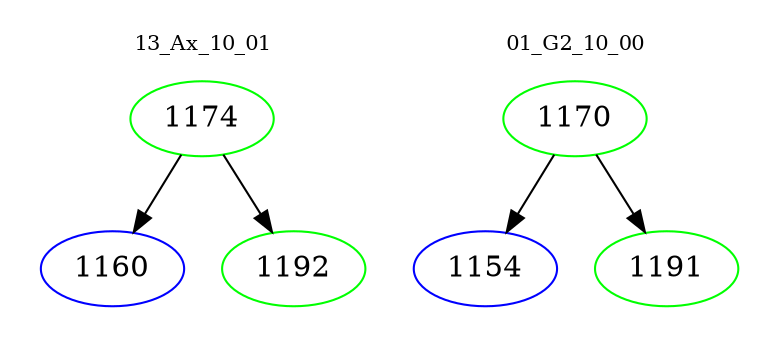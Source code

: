 digraph{
subgraph cluster_0 {
color = white
label = "13_Ax_10_01";
fontsize=10;
T0_1174 [label="1174", color="green"]
T0_1174 -> T0_1160 [color="black"]
T0_1160 [label="1160", color="blue"]
T0_1174 -> T0_1192 [color="black"]
T0_1192 [label="1192", color="green"]
}
subgraph cluster_1 {
color = white
label = "01_G2_10_00";
fontsize=10;
T1_1170 [label="1170", color="green"]
T1_1170 -> T1_1154 [color="black"]
T1_1154 [label="1154", color="blue"]
T1_1170 -> T1_1191 [color="black"]
T1_1191 [label="1191", color="green"]
}
}
